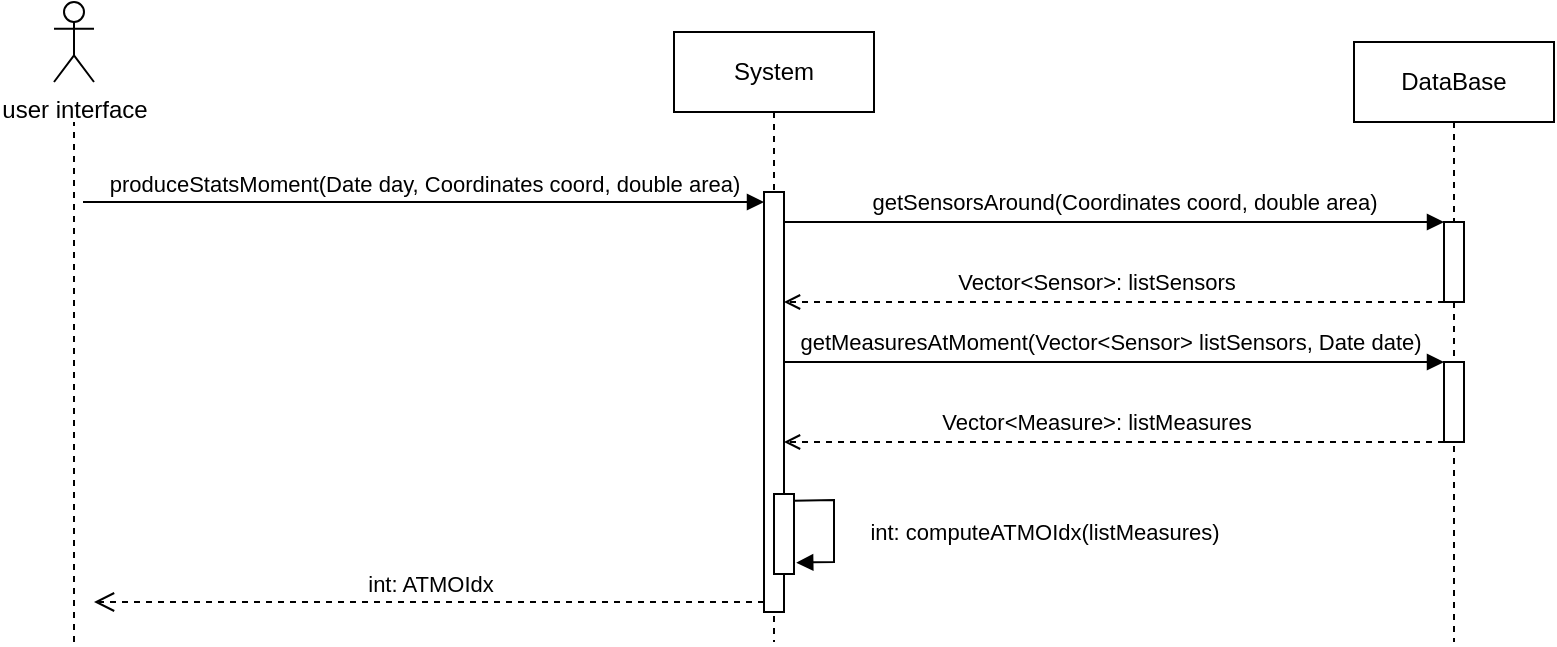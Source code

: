 <mxfile version="21.2.7" type="device">
  <diagram name="Page-1" id="U1p5k2ou6aDQazZYMd7k">
    <mxGraphModel dx="954" dy="599" grid="1" gridSize="10" guides="1" tooltips="1" connect="1" arrows="1" fold="1" page="1" pageScale="1" pageWidth="1169" pageHeight="827" math="0" shadow="0">
      <root>
        <mxCell id="0" />
        <mxCell id="1" parent="0" />
        <mxCell id="TZo_N9mRo1DwKw464_Jb-21" value="System" style="shape=umlLifeline;perimeter=lifelinePerimeter;whiteSpace=wrap;html=1;container=0;dropTarget=0;collapsible=0;recursiveResize=0;outlineConnect=0;portConstraint=eastwest;newEdgeStyle={&quot;edgeStyle&quot;:&quot;elbowEdgeStyle&quot;,&quot;elbow&quot;:&quot;vertical&quot;,&quot;curved&quot;:0,&quot;rounded&quot;:0};" vertex="1" parent="1">
          <mxGeometry x="580" y="135" width="100" height="305" as="geometry" />
        </mxCell>
        <mxCell id="TZo_N9mRo1DwKw464_Jb-22" value="" style="html=1;points=[];perimeter=orthogonalPerimeter;outlineConnect=0;targetShapes=umlLifeline;portConstraint=eastwest;newEdgeStyle={&quot;edgeStyle&quot;:&quot;elbowEdgeStyle&quot;,&quot;elbow&quot;:&quot;vertical&quot;,&quot;curved&quot;:0,&quot;rounded&quot;:0};" vertex="1" parent="TZo_N9mRo1DwKw464_Jb-21">
          <mxGeometry x="45" y="80" width="10" height="210" as="geometry" />
        </mxCell>
        <mxCell id="TZo_N9mRo1DwKw464_Jb-23" value="produceStatsMoment(Date day, Coordinates coord, double area)" style="html=1;verticalAlign=bottom;endArrow=block;edgeStyle=elbowEdgeStyle;elbow=vertical;curved=0;rounded=0;" edge="1" parent="1" target="TZo_N9mRo1DwKw464_Jb-22">
          <mxGeometry relative="1" as="geometry">
            <mxPoint x="284.5" y="220" as="sourcePoint" />
            <Array as="points">
              <mxPoint x="395" y="220" />
            </Array>
          </mxGeometry>
        </mxCell>
        <mxCell id="TZo_N9mRo1DwKw464_Jb-24" value="int: ATMOIdx" style="html=1;verticalAlign=bottom;endArrow=open;dashed=1;endSize=8;edgeStyle=elbowEdgeStyle;elbow=vertical;curved=0;rounded=0;" edge="1" parent="1" source="TZo_N9mRo1DwKw464_Jb-22">
          <mxGeometry x="0.001" relative="1" as="geometry">
            <mxPoint x="290" y="420" as="targetPoint" />
            <Array as="points">
              <mxPoint x="510" y="420" />
              <mxPoint x="490" y="430" />
              <mxPoint x="595" y="480" />
              <mxPoint x="505" y="440" />
              <mxPoint x="545" y="420" />
              <mxPoint x="405" y="380" />
            </Array>
            <mxPoint as="offset" />
          </mxGeometry>
        </mxCell>
        <mxCell id="TZo_N9mRo1DwKw464_Jb-25" value="DataBase" style="shape=umlLifeline;perimeter=lifelinePerimeter;whiteSpace=wrap;html=1;container=0;dropTarget=0;collapsible=0;recursiveResize=0;outlineConnect=0;portConstraint=eastwest;newEdgeStyle={&quot;edgeStyle&quot;:&quot;elbowEdgeStyle&quot;,&quot;elbow&quot;:&quot;vertical&quot;,&quot;curved&quot;:0,&quot;rounded&quot;:0};" vertex="1" parent="1">
          <mxGeometry x="920" y="140" width="100" height="300" as="geometry" />
        </mxCell>
        <mxCell id="TZo_N9mRo1DwKw464_Jb-26" value="" style="html=1;points=[];perimeter=orthogonalPerimeter;outlineConnect=0;targetShapes=umlLifeline;portConstraint=eastwest;newEdgeStyle={&quot;edgeStyle&quot;:&quot;elbowEdgeStyle&quot;,&quot;elbow&quot;:&quot;vertical&quot;,&quot;curved&quot;:0,&quot;rounded&quot;:0};" vertex="1" parent="TZo_N9mRo1DwKw464_Jb-25">
          <mxGeometry x="45" y="90" width="10" height="40" as="geometry" />
        </mxCell>
        <mxCell id="TZo_N9mRo1DwKw464_Jb-27" value="" style="html=1;points=[];perimeter=orthogonalPerimeter;outlineConnect=0;targetShapes=umlLifeline;portConstraint=eastwest;newEdgeStyle={&quot;edgeStyle&quot;:&quot;elbowEdgeStyle&quot;,&quot;elbow&quot;:&quot;vertical&quot;,&quot;curved&quot;:0,&quot;rounded&quot;:0};" vertex="1" parent="TZo_N9mRo1DwKw464_Jb-25">
          <mxGeometry x="45" y="160" width="10" height="40" as="geometry" />
        </mxCell>
        <mxCell id="TZo_N9mRo1DwKw464_Jb-28" value="" style="endArrow=block;html=1;rounded=0;endFill=1;" edge="1" parent="1" source="TZo_N9mRo1DwKw464_Jb-22" target="TZo_N9mRo1DwKw464_Jb-26">
          <mxGeometry width="50" height="50" relative="1" as="geometry">
            <mxPoint x="685" y="240" as="sourcePoint" />
            <mxPoint x="875" y="240" as="targetPoint" />
            <Array as="points">
              <mxPoint x="915" y="230" />
            </Array>
          </mxGeometry>
        </mxCell>
        <mxCell id="TZo_N9mRo1DwKw464_Jb-29" value="getSensorsAround(Coordinates coord, double area)" style="edgeLabel;html=1;align=center;verticalAlign=middle;resizable=0;points=[];" vertex="1" connectable="0" parent="TZo_N9mRo1DwKw464_Jb-28">
          <mxGeometry x="-0.412" y="2" relative="1" as="geometry">
            <mxPoint x="73" y="-8" as="offset" />
          </mxGeometry>
        </mxCell>
        <mxCell id="TZo_N9mRo1DwKw464_Jb-30" value="" style="endArrow=open;html=1;rounded=0;endFill=0;dashed=1;" edge="1" parent="1" source="TZo_N9mRo1DwKw464_Jb-26" target="TZo_N9mRo1DwKw464_Jb-22">
          <mxGeometry width="50" height="50" relative="1" as="geometry">
            <mxPoint x="735" y="315" as="sourcePoint" />
            <mxPoint x="785" y="265" as="targetPoint" />
            <Array as="points">
              <mxPoint x="795" y="270" />
            </Array>
          </mxGeometry>
        </mxCell>
        <mxCell id="TZo_N9mRo1DwKw464_Jb-31" value="Vector&amp;lt;Sensor&amp;gt;: listSensors" style="edgeLabel;html=1;align=center;verticalAlign=middle;resizable=0;points=[];" vertex="1" connectable="0" parent="TZo_N9mRo1DwKw464_Jb-30">
          <mxGeometry x="0.279" y="1" relative="1" as="geometry">
            <mxPoint x="37" y="-11" as="offset" />
          </mxGeometry>
        </mxCell>
        <mxCell id="TZo_N9mRo1DwKw464_Jb-32" value="" style="endArrow=block;html=1;rounded=0;endFill=1;" edge="1" parent="1" source="TZo_N9mRo1DwKw464_Jb-22" target="TZo_N9mRo1DwKw464_Jb-27">
          <mxGeometry width="50" height="50" relative="1" as="geometry">
            <mxPoint x="670" y="300.0" as="sourcePoint" />
            <mxPoint x="940" y="300.0" as="targetPoint" />
            <Array as="points">
              <mxPoint x="890" y="300" />
            </Array>
          </mxGeometry>
        </mxCell>
        <mxCell id="TZo_N9mRo1DwKw464_Jb-33" value="getMeasuresAtMoment(Vector&amp;lt;Sensor&amp;gt; listSensors, Date date)" style="edgeLabel;html=1;align=center;verticalAlign=middle;resizable=0;points=[];" vertex="1" connectable="0" parent="TZo_N9mRo1DwKw464_Jb-32">
          <mxGeometry x="-0.412" y="2" relative="1" as="geometry">
            <mxPoint x="66" y="-8" as="offset" />
          </mxGeometry>
        </mxCell>
        <mxCell id="TZo_N9mRo1DwKw464_Jb-34" value="" style="endArrow=open;html=1;rounded=0;endFill=0;dashed=1;" edge="1" parent="1" source="TZo_N9mRo1DwKw464_Jb-27" target="TZo_N9mRo1DwKw464_Jb-22">
          <mxGeometry width="50" height="50" relative="1" as="geometry">
            <mxPoint x="940" y="340" as="sourcePoint" />
            <mxPoint x="670" y="340" as="targetPoint" />
            <Array as="points">
              <mxPoint x="795" y="340" />
            </Array>
          </mxGeometry>
        </mxCell>
        <mxCell id="TZo_N9mRo1DwKw464_Jb-35" value="Vector&amp;lt;Measure&amp;gt;: listMeasures" style="edgeLabel;html=1;align=center;verticalAlign=middle;resizable=0;points=[];" vertex="1" connectable="0" parent="TZo_N9mRo1DwKw464_Jb-34">
          <mxGeometry x="0.279" y="1" relative="1" as="geometry">
            <mxPoint x="37" y="-11" as="offset" />
          </mxGeometry>
        </mxCell>
        <mxCell id="TZo_N9mRo1DwKw464_Jb-36" value="" style="rounded=0;whiteSpace=wrap;html=1;" vertex="1" parent="1">
          <mxGeometry x="630" y="366" width="10" height="40" as="geometry" />
        </mxCell>
        <mxCell id="TZo_N9mRo1DwKw464_Jb-37" value="" style="endArrow=block;html=1;rounded=0;exitX=0.967;exitY=0.083;exitDx=0;exitDy=0;entryX=1.111;entryY=0.858;entryDx=0;entryDy=0;entryPerimeter=0;exitPerimeter=0;endFill=1;" edge="1" parent="1" source="TZo_N9mRo1DwKw464_Jb-36" target="TZo_N9mRo1DwKw464_Jb-36">
          <mxGeometry width="50" height="50" relative="1" as="geometry">
            <mxPoint x="680" y="380" as="sourcePoint" />
            <mxPoint x="690" y="410" as="targetPoint" />
            <Array as="points">
              <mxPoint x="660" y="369" />
              <mxPoint x="660" y="400" />
            </Array>
          </mxGeometry>
        </mxCell>
        <mxCell id="TZo_N9mRo1DwKw464_Jb-38" value="int: computeATMOIdx(listMeasures)" style="edgeLabel;html=1;align=center;verticalAlign=middle;resizable=0;points=[];" vertex="1" connectable="0" parent="TZo_N9mRo1DwKw464_Jb-37">
          <mxGeometry x="0.018" y="2" relative="1" as="geometry">
            <mxPoint x="103" y="1" as="offset" />
          </mxGeometry>
        </mxCell>
        <mxCell id="TZo_N9mRo1DwKw464_Jb-39" value="user interface" style="shape=umlActor;verticalLabelPosition=bottom;verticalAlign=top;html=1;outlineConnect=0;" vertex="1" parent="1">
          <mxGeometry x="270" y="120" width="20" height="40" as="geometry" />
        </mxCell>
        <mxCell id="TZo_N9mRo1DwKw464_Jb-40" value="" style="endArrow=none;dashed=1;html=1;rounded=0;" edge="1" parent="1">
          <mxGeometry width="50" height="50" relative="1" as="geometry">
            <mxPoint x="280" y="440" as="sourcePoint" />
            <mxPoint x="280" y="180" as="targetPoint" />
          </mxGeometry>
        </mxCell>
      </root>
    </mxGraphModel>
  </diagram>
</mxfile>
